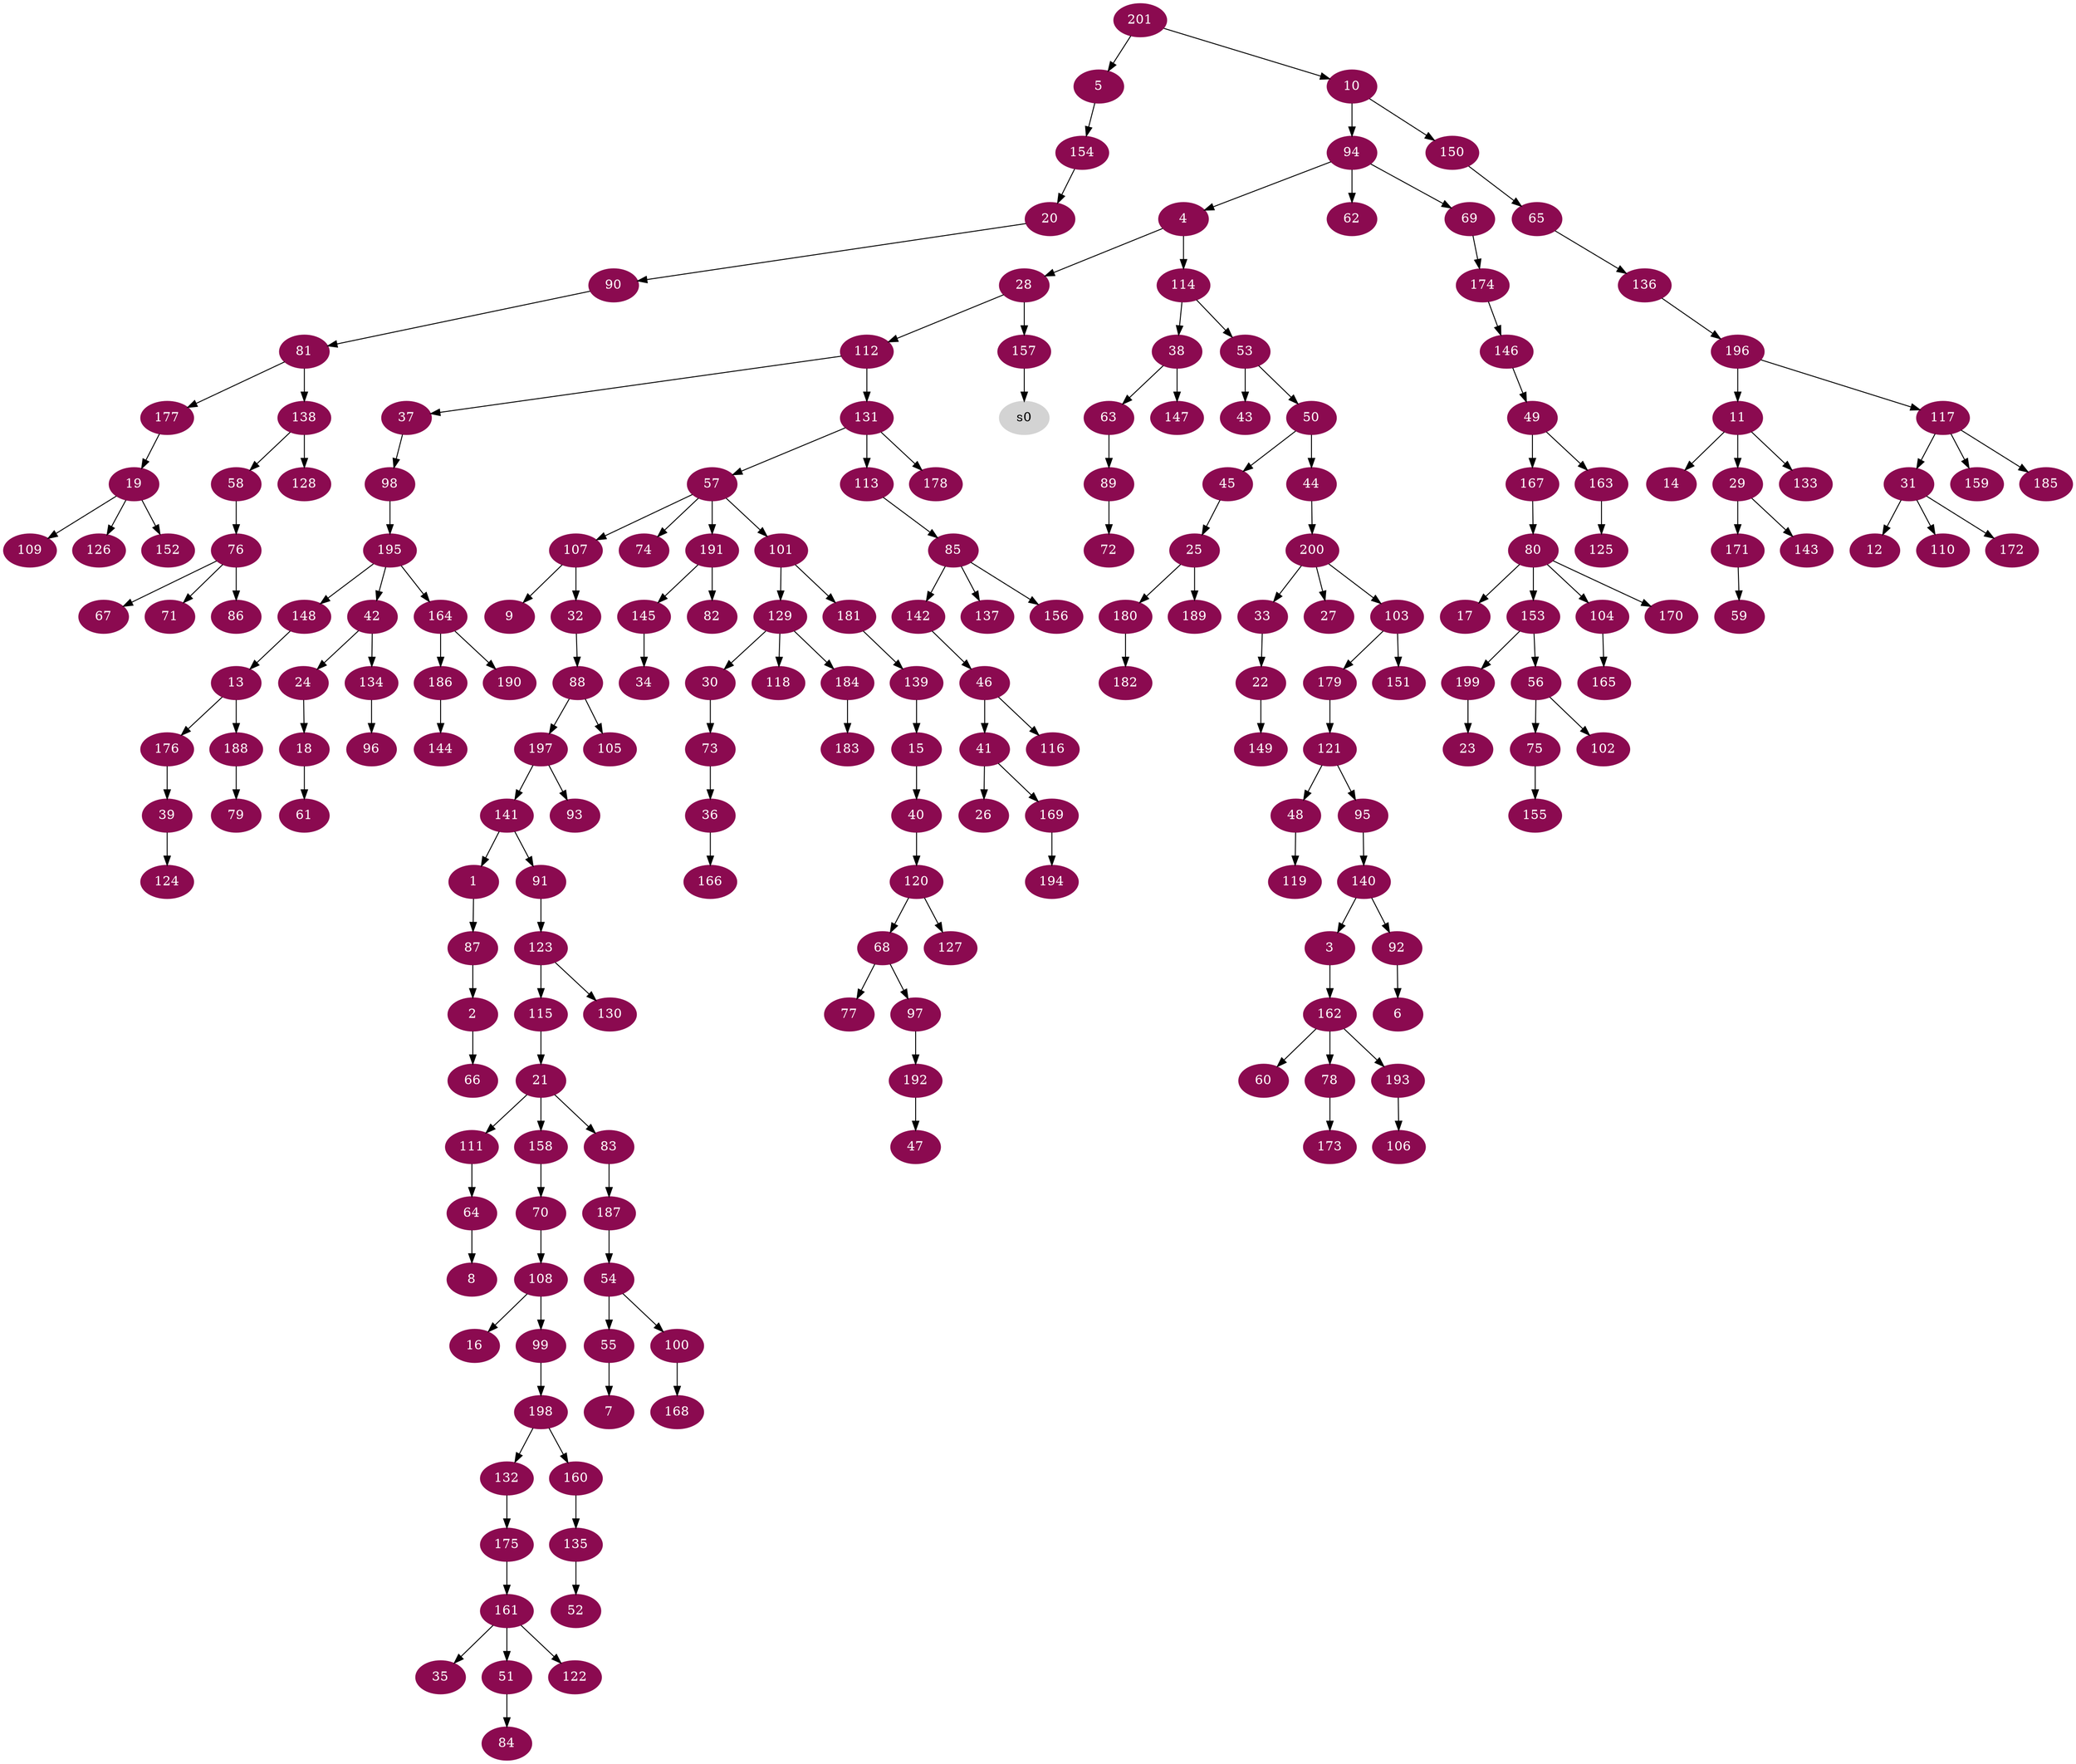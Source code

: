digraph G {
node [color=deeppink4, style=filled, fontcolor=white];
141 -> 1;
87 -> 2;
140 -> 3;
94 -> 4;
201 -> 5;
92 -> 6;
55 -> 7;
64 -> 8;
107 -> 9;
201 -> 10;
196 -> 11;
31 -> 12;
148 -> 13;
11 -> 14;
139 -> 15;
108 -> 16;
80 -> 17;
24 -> 18;
177 -> 19;
154 -> 20;
115 -> 21;
33 -> 22;
199 -> 23;
42 -> 24;
45 -> 25;
41 -> 26;
200 -> 27;
4 -> 28;
11 -> 29;
129 -> 30;
117 -> 31;
107 -> 32;
200 -> 33;
145 -> 34;
161 -> 35;
73 -> 36;
112 -> 37;
114 -> 38;
176 -> 39;
15 -> 40;
46 -> 41;
195 -> 42;
53 -> 43;
50 -> 44;
50 -> 45;
142 -> 46;
192 -> 47;
121 -> 48;
146 -> 49;
53 -> 50;
161 -> 51;
135 -> 52;
114 -> 53;
187 -> 54;
54 -> 55;
153 -> 56;
131 -> 57;
138 -> 58;
171 -> 59;
162 -> 60;
18 -> 61;
94 -> 62;
38 -> 63;
111 -> 64;
150 -> 65;
2 -> 66;
76 -> 67;
120 -> 68;
94 -> 69;
158 -> 70;
76 -> 71;
89 -> 72;
30 -> 73;
57 -> 74;
56 -> 75;
58 -> 76;
68 -> 77;
162 -> 78;
188 -> 79;
167 -> 80;
90 -> 81;
191 -> 82;
21 -> 83;
51 -> 84;
113 -> 85;
76 -> 86;
1 -> 87;
32 -> 88;
63 -> 89;
20 -> 90;
141 -> 91;
140 -> 92;
197 -> 93;
10 -> 94;
121 -> 95;
134 -> 96;
68 -> 97;
37 -> 98;
108 -> 99;
54 -> 100;
57 -> 101;
56 -> 102;
200 -> 103;
80 -> 104;
88 -> 105;
193 -> 106;
57 -> 107;
70 -> 108;
19 -> 109;
31 -> 110;
21 -> 111;
28 -> 112;
131 -> 113;
4 -> 114;
123 -> 115;
46 -> 116;
196 -> 117;
129 -> 118;
48 -> 119;
40 -> 120;
179 -> 121;
161 -> 122;
91 -> 123;
39 -> 124;
163 -> 125;
19 -> 126;
120 -> 127;
138 -> 128;
101 -> 129;
123 -> 130;
112 -> 131;
198 -> 132;
11 -> 133;
42 -> 134;
160 -> 135;
65 -> 136;
85 -> 137;
81 -> 138;
181 -> 139;
95 -> 140;
197 -> 141;
85 -> 142;
29 -> 143;
186 -> 144;
191 -> 145;
174 -> 146;
38 -> 147;
195 -> 148;
22 -> 149;
10 -> 150;
103 -> 151;
19 -> 152;
80 -> 153;
5 -> 154;
75 -> 155;
85 -> 156;
28 -> 157;
21 -> 158;
117 -> 159;
198 -> 160;
175 -> 161;
3 -> 162;
49 -> 163;
195 -> 164;
104 -> 165;
36 -> 166;
49 -> 167;
100 -> 168;
41 -> 169;
80 -> 170;
29 -> 171;
31 -> 172;
78 -> 173;
69 -> 174;
132 -> 175;
13 -> 176;
81 -> 177;
131 -> 178;
103 -> 179;
25 -> 180;
101 -> 181;
180 -> 182;
184 -> 183;
129 -> 184;
117 -> 185;
164 -> 186;
83 -> 187;
13 -> 188;
25 -> 189;
164 -> 190;
57 -> 191;
97 -> 192;
162 -> 193;
169 -> 194;
98 -> 195;
136 -> 196;
88 -> 197;
99 -> 198;
153 -> 199;
44 -> 200;
node [color=lightgrey, style=filled, fontcolor=black];
157 -> s0;
}
